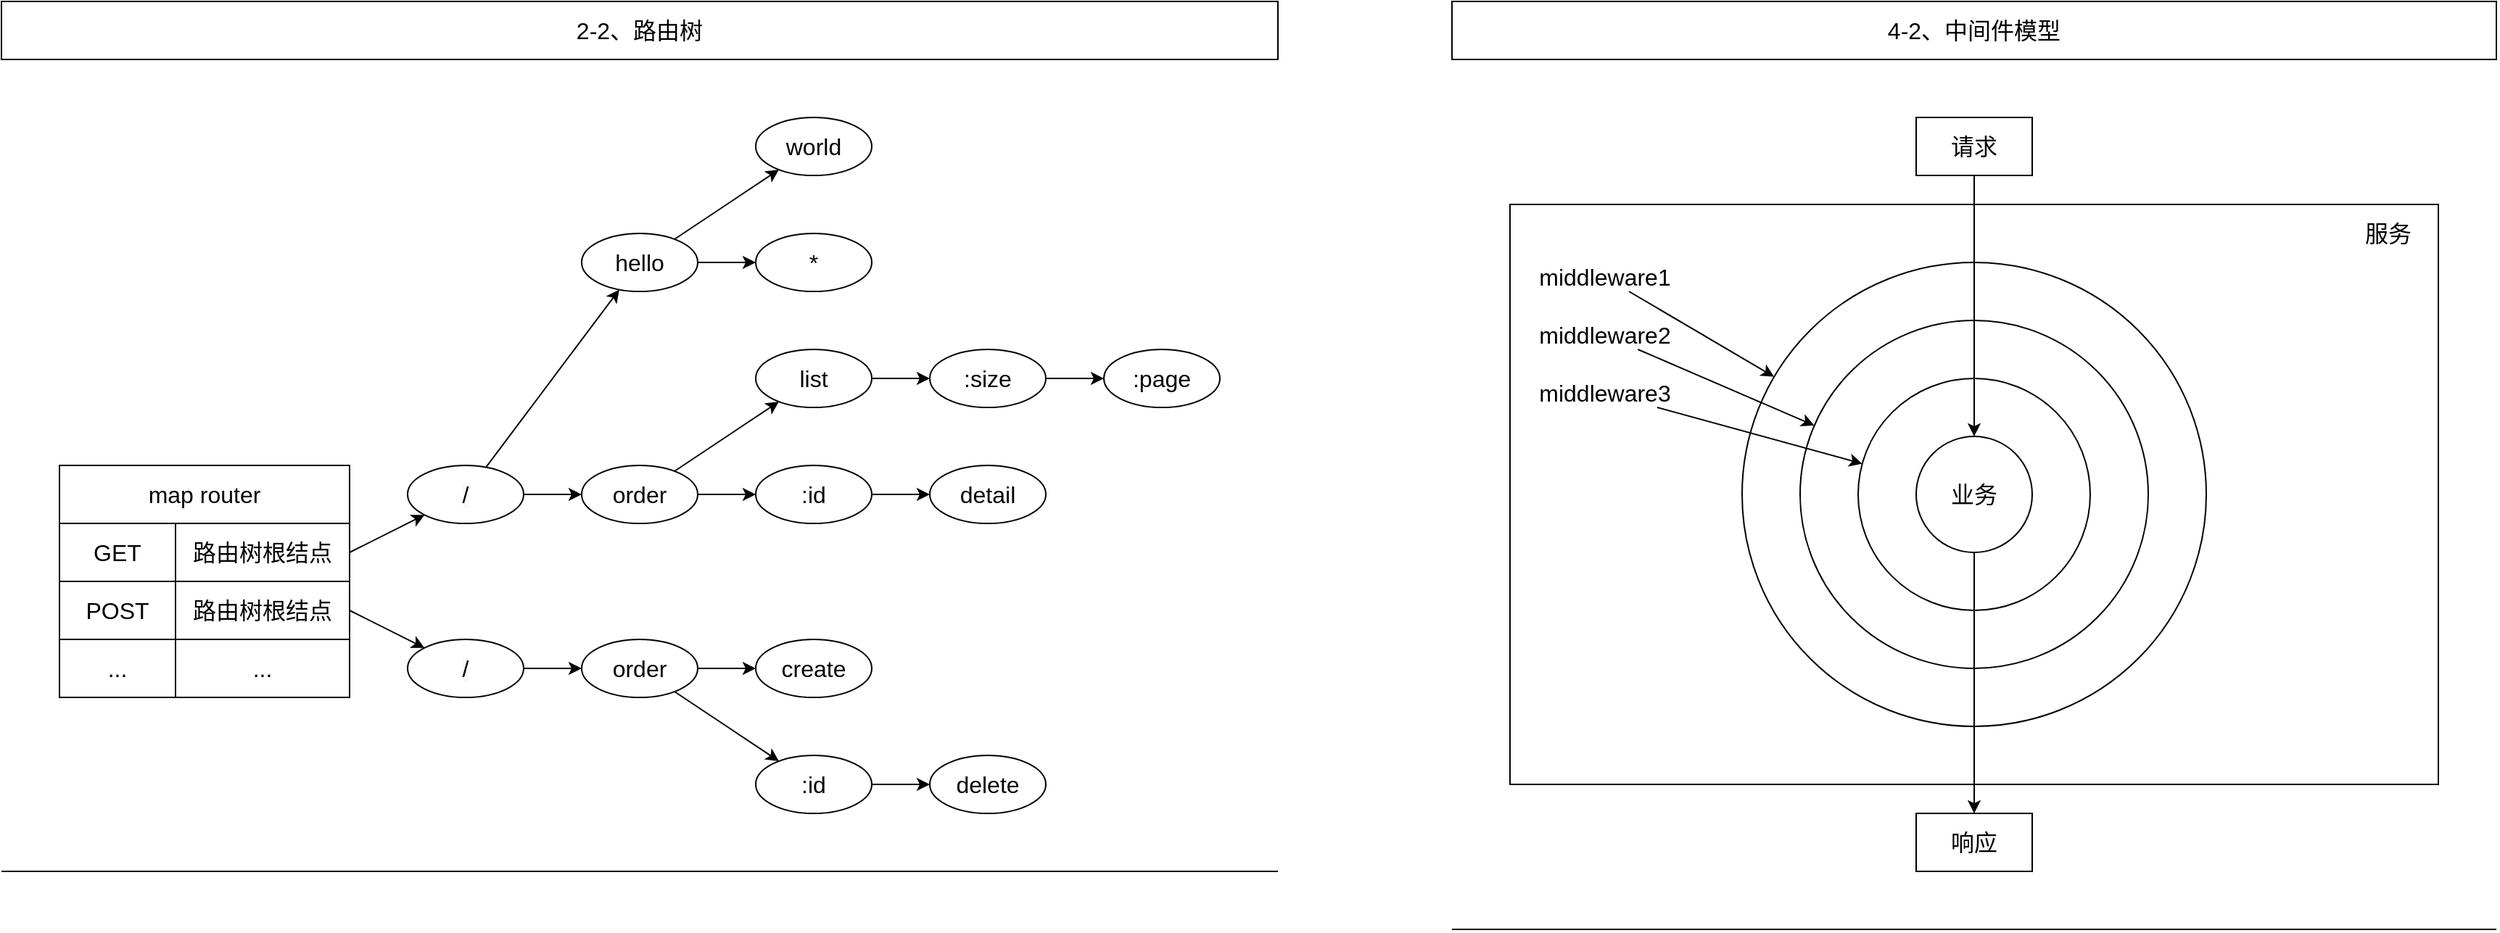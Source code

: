 <mxfile version="17.4.2" type="device"><diagram id="J4UzBChr_bDsvdqqF0fG" name="第 1 页"><mxGraphModel dx="1088" dy="774" grid="1" gridSize="10" guides="0" tooltips="1" connect="1" arrows="0" fold="1" page="0" pageScale="1" pageWidth="827" pageHeight="1169" math="0" shadow="0"><root><mxCell id="0"/><mxCell id="1" parent="0"/><mxCell id="1W6MSUlgWazPPDyhIfLr-2" value="" style="ellipse;whiteSpace=wrap;html=1;aspect=fixed;fillColor=none;" vertex="1" parent="1"><mxGeometry x="1280" y="260" width="160" height="160" as="geometry"/></mxCell><mxCell id="VWuHv6O31881oH3SbBGd-13" value="" style="endArrow=classic;html=1;rounded=0;fontSize=16;fontColor=default;strokeColor=default;" parent="1" source="VWuHv6O31881oH3SbBGd-8" target="1W6MSUlgWazPPDyhIfLr-1" edge="1"><mxGeometry width="50" height="50" relative="1" as="geometry"><mxPoint x="1360" y="20" as="sourcePoint"/><mxPoint x="1180" y="360" as="targetPoint"/></mxGeometry></mxCell><mxCell id="1W6MSUlgWazPPDyhIfLr-3" value="" style="ellipse;whiteSpace=wrap;html=1;aspect=fixed;fillColor=none;" vertex="1" parent="1"><mxGeometry x="1240" y="220" width="240" height="240" as="geometry"/></mxCell><mxCell id="1W6MSUlgWazPPDyhIfLr-4" value="" style="ellipse;whiteSpace=wrap;html=1;aspect=fixed;fillColor=none;" vertex="1" parent="1"><mxGeometry x="1200" y="180" width="320" height="320" as="geometry"/></mxCell><mxCell id="hXRg7SZbFSNFJxO8PYTw-3" value="map router" style="rounded=0;whiteSpace=wrap;html=1;fontSize=16;fontColor=default;strokeColor=default;" parent="1" vertex="1"><mxGeometry x="40" y="320" width="200" height="40" as="geometry"/></mxCell><mxCell id="hXRg7SZbFSNFJxO8PYTw-4" value="GET" style="rounded=0;whiteSpace=wrap;html=1;fontSize=16;fontColor=default;strokeColor=default;" parent="1" vertex="1"><mxGeometry x="40" y="360" width="80" height="40" as="geometry"/></mxCell><mxCell id="hXRg7SZbFSNFJxO8PYTw-5" value="路由树根结点" style="rounded=0;whiteSpace=wrap;html=1;fontSize=16;fontColor=default;strokeColor=default;" parent="1" vertex="1"><mxGeometry x="120" y="360" width="120" height="40" as="geometry"/></mxCell><mxCell id="hXRg7SZbFSNFJxO8PYTw-6" value="POST" style="rounded=0;whiteSpace=wrap;html=1;fontSize=16;fontColor=default;strokeColor=default;" parent="1" vertex="1"><mxGeometry x="40" y="400" width="80" height="40" as="geometry"/></mxCell><mxCell id="hXRg7SZbFSNFJxO8PYTw-7" value="路由树根结点" style="rounded=0;whiteSpace=wrap;html=1;fontSize=16;fontColor=default;strokeColor=default;" parent="1" vertex="1"><mxGeometry x="120" y="400" width="120" height="40" as="geometry"/></mxCell><mxCell id="hXRg7SZbFSNFJxO8PYTw-8" value="..." style="rounded=0;whiteSpace=wrap;html=1;fontSize=16;fontColor=default;strokeColor=default;" parent="1" vertex="1"><mxGeometry x="40" y="440" width="80" height="40" as="geometry"/></mxCell><mxCell id="hXRg7SZbFSNFJxO8PYTw-9" value="..." style="rounded=0;whiteSpace=wrap;html=1;fontSize=16;fontColor=default;strokeColor=default;" parent="1" vertex="1"><mxGeometry x="120" y="440" width="120" height="40" as="geometry"/></mxCell><mxCell id="hXRg7SZbFSNFJxO8PYTw-10" value="&#10;&#10;&lt;span style=&quot;font-family: helvetica; font-size: 16px; font-style: normal; font-weight: 400; letter-spacing: normal; text-align: center; text-indent: 0px; text-transform: none; word-spacing: 0px; background-color: rgb(248, 249, 250); display: inline; float: none;&quot;&gt;/&lt;/span&gt;&#10;&#10;" style="ellipse;whiteSpace=wrap;html=1;fontSize=16;fontColor=default;strokeColor=default;" parent="1" vertex="1"><mxGeometry x="280" y="320" width="80" height="40" as="geometry"/></mxCell><mxCell id="hXRg7SZbFSNFJxO8PYTw-11" value="hello" style="ellipse;whiteSpace=wrap;html=1;fontSize=16;fontColor=default;strokeColor=default;" parent="1" vertex="1"><mxGeometry x="400" y="160" width="80" height="40" as="geometry"/></mxCell><mxCell id="hXRg7SZbFSNFJxO8PYTw-12" value="world" style="ellipse;whiteSpace=wrap;html=1;fontSize=16;fontColor=default;strokeColor=default;" parent="1" vertex="1"><mxGeometry x="520" y="80" width="80" height="40" as="geometry"/></mxCell><mxCell id="hXRg7SZbFSNFJxO8PYTw-13" value="*" style="ellipse;whiteSpace=wrap;html=1;fontSize=16;fontColor=default;strokeColor=default;" parent="1" vertex="1"><mxGeometry x="520" y="160" width="80" height="40" as="geometry"/></mxCell><mxCell id="hXRg7SZbFSNFJxO8PYTw-14" value="order" style="ellipse;whiteSpace=wrap;html=1;fontSize=16;fontColor=default;strokeColor=default;" parent="1" vertex="1"><mxGeometry x="400" y="320" width="80" height="40" as="geometry"/></mxCell><mxCell id="hXRg7SZbFSNFJxO8PYTw-15" value="list" style="ellipse;whiteSpace=wrap;html=1;fontSize=16;fontColor=default;strokeColor=default;" parent="1" vertex="1"><mxGeometry x="520" y="240" width="80" height="40" as="geometry"/></mxCell><mxCell id="hXRg7SZbFSNFJxO8PYTw-16" value=":size" style="ellipse;whiteSpace=wrap;html=1;fontSize=16;fontColor=default;strokeColor=default;" parent="1" vertex="1"><mxGeometry x="640" y="240" width="80" height="40" as="geometry"/></mxCell><mxCell id="hXRg7SZbFSNFJxO8PYTw-17" value=":page" style="ellipse;whiteSpace=wrap;html=1;fontSize=16;fontColor=default;strokeColor=default;" parent="1" vertex="1"><mxGeometry x="760" y="240" width="80" height="40" as="geometry"/></mxCell><mxCell id="hXRg7SZbFSNFJxO8PYTw-18" value=":id" style="ellipse;whiteSpace=wrap;html=1;fontSize=16;fontColor=default;strokeColor=default;" parent="1" vertex="1"><mxGeometry x="520" y="320" width="80" height="40" as="geometry"/></mxCell><mxCell id="hXRg7SZbFSNFJxO8PYTw-19" value="create" style="ellipse;whiteSpace=wrap;html=1;fontSize=16;fontColor=default;strokeColor=default;" parent="1" vertex="1"><mxGeometry x="520" y="440" width="80" height="40" as="geometry"/></mxCell><mxCell id="hXRg7SZbFSNFJxO8PYTw-20" value=":id" style="ellipse;whiteSpace=wrap;html=1;fontSize=16;fontColor=default;strokeColor=default;" parent="1" vertex="1"><mxGeometry x="520" y="520" width="80" height="40" as="geometry"/></mxCell><mxCell id="hXRg7SZbFSNFJxO8PYTw-21" value="order" style="ellipse;whiteSpace=wrap;html=1;fontSize=16;fontColor=default;strokeColor=default;" parent="1" vertex="1"><mxGeometry x="400" y="440" width="80" height="40" as="geometry"/></mxCell><mxCell id="hXRg7SZbFSNFJxO8PYTw-22" value="" style="endArrow=classic;html=1;rounded=0;fontSize=16;fontColor=default;strokeColor=default;" parent="1" source="hXRg7SZbFSNFJxO8PYTw-21" target="hXRg7SZbFSNFJxO8PYTw-19" edge="1"><mxGeometry width="50" height="50" relative="1" as="geometry"><mxPoint x="510" y="230" as="sourcePoint"/><mxPoint x="560" y="180" as="targetPoint"/></mxGeometry></mxCell><mxCell id="hXRg7SZbFSNFJxO8PYTw-23" value="" style="endArrow=classic;html=1;rounded=0;fontSize=16;fontColor=default;strokeColor=default;" parent="1" source="hXRg7SZbFSNFJxO8PYTw-21" target="hXRg7SZbFSNFJxO8PYTw-20" edge="1"><mxGeometry width="50" height="50" relative="1" as="geometry"><mxPoint x="488.546" y="454.657" as="sourcePoint"/><mxPoint x="551.539" y="445.494" as="targetPoint"/></mxGeometry></mxCell><mxCell id="hXRg7SZbFSNFJxO8PYTw-26" value="" style="endArrow=classic;html=1;rounded=0;exitX=1;exitY=0.5;exitDx=0;exitDy=0;fontSize=16;fontColor=default;strokeColor=default;" parent="1" source="hXRg7SZbFSNFJxO8PYTw-5" target="hXRg7SZbFSNFJxO8PYTw-10" edge="1"><mxGeometry width="50" height="50" relative="1" as="geometry"><mxPoint x="320" y="420" as="sourcePoint"/><mxPoint x="312.989" y="420.004" as="targetPoint"/></mxGeometry></mxCell><mxCell id="hXRg7SZbFSNFJxO8PYTw-29" value="" style="endArrow=classic;html=1;rounded=0;fontSize=16;fontColor=default;strokeColor=default;" parent="1" source="hXRg7SZbFSNFJxO8PYTw-10" target="hXRg7SZbFSNFJxO8PYTw-11" edge="1"><mxGeometry width="50" height="50" relative="1" as="geometry"><mxPoint x="488.546" y="694.657" as="sourcePoint"/><mxPoint x="551.539" y="685.494" as="targetPoint"/></mxGeometry></mxCell><mxCell id="hXRg7SZbFSNFJxO8PYTw-30" value="" style="endArrow=classic;html=1;rounded=0;fontSize=16;fontColor=default;strokeColor=default;" parent="1" source="hXRg7SZbFSNFJxO8PYTw-10" target="hXRg7SZbFSNFJxO8PYTw-14" edge="1"><mxGeometry width="50" height="50" relative="1" as="geometry"><mxPoint x="347.889" y="452.111" as="sourcePoint"/><mxPoint x="460" y="470" as="targetPoint"/></mxGeometry></mxCell><mxCell id="hXRg7SZbFSNFJxO8PYTw-31" value="" style="endArrow=classic;html=1;rounded=0;fontSize=16;fontColor=default;strokeColor=default;" parent="1" source="hXRg7SZbFSNFJxO8PYTw-14" target="hXRg7SZbFSNFJxO8PYTw-15" edge="1"><mxGeometry width="50" height="50" relative="1" as="geometry"><mxPoint x="319.437" y="323.541" as="sourcePoint"/><mxPoint x="390.608" y="356.434" as="targetPoint"/></mxGeometry></mxCell><mxCell id="hXRg7SZbFSNFJxO8PYTw-32" value="" style="endArrow=classic;html=1;rounded=0;fontSize=16;fontColor=default;strokeColor=default;" parent="1" source="hXRg7SZbFSNFJxO8PYTw-14" target="hXRg7SZbFSNFJxO8PYTw-18" edge="1"><mxGeometry width="50" height="50" relative="1" as="geometry"><mxPoint x="458.231" y="375.882" as="sourcePoint"/><mxPoint x="511.769" y="384.118" as="targetPoint"/></mxGeometry></mxCell><mxCell id="hXRg7SZbFSNFJxO8PYTw-33" value="" style="endArrow=classic;html=1;rounded=0;fontSize=16;fontColor=default;strokeColor=default;" parent="1" source="hXRg7SZbFSNFJxO8PYTw-15" target="hXRg7SZbFSNFJxO8PYTw-16" edge="1"><mxGeometry width="50" height="50" relative="1" as="geometry"><mxPoint x="405.224" y="305.522" as="sourcePoint"/><mxPoint x="484.776" y="354.478" as="targetPoint"/></mxGeometry></mxCell><mxCell id="hXRg7SZbFSNFJxO8PYTw-34" value="" style="endArrow=classic;html=1;rounded=0;fontSize=16;fontColor=default;strokeColor=default;" parent="1" source="hXRg7SZbFSNFJxO8PYTw-16" target="hXRg7SZbFSNFJxO8PYTw-17" edge="1"><mxGeometry width="50" height="50" relative="1" as="geometry"><mxPoint x="550" y="310" as="sourcePoint"/><mxPoint x="600" y="310" as="targetPoint"/></mxGeometry></mxCell><mxCell id="hXRg7SZbFSNFJxO8PYTw-35" value="" style="endArrow=classic;html=1;rounded=0;fontSize=16;fontColor=default;strokeColor=default;" parent="1" source="hXRg7SZbFSNFJxO8PYTw-11" target="hXRg7SZbFSNFJxO8PYTw-12" edge="1"><mxGeometry width="50" height="50" relative="1" as="geometry"><mxPoint x="347.889" y="292.111" as="sourcePoint"/><mxPoint x="392.111" y="247.889" as="targetPoint"/></mxGeometry></mxCell><mxCell id="hXRg7SZbFSNFJxO8PYTw-36" value="" style="endArrow=classic;html=1;rounded=0;fontSize=16;fontColor=default;strokeColor=default;" parent="1" source="hXRg7SZbFSNFJxO8PYTw-11" target="hXRg7SZbFSNFJxO8PYTw-13" edge="1"><mxGeometry width="50" height="50" relative="1" as="geometry"><mxPoint x="445.777" y="221.056" as="sourcePoint"/><mxPoint x="530" y="240" as="targetPoint"/></mxGeometry></mxCell><mxCell id="hXRg7SZbFSNFJxO8PYTw-37" value="detail" style="ellipse;whiteSpace=wrap;html=1;fontSize=16;fontColor=default;strokeColor=default;" parent="1" vertex="1"><mxGeometry x="640" y="320" width="80" height="40" as="geometry"/></mxCell><mxCell id="hXRg7SZbFSNFJxO8PYTw-38" value="" style="endArrow=classic;html=1;rounded=0;fontSize=16;fontColor=default;strokeColor=default;" parent="1" source="hXRg7SZbFSNFJxO8PYTw-18" target="hXRg7SZbFSNFJxO8PYTw-37" edge="1"><mxGeometry width="50" height="50" relative="1" as="geometry"><mxPoint x="550" y="310" as="sourcePoint"/><mxPoint x="600" y="310" as="targetPoint"/></mxGeometry></mxCell><mxCell id="hXRg7SZbFSNFJxO8PYTw-39" value="" style="endArrow=classic;html=1;rounded=0;fontSize=16;fontColor=default;strokeColor=default;" parent="1" source="hXRg7SZbFSNFJxO8PYTw-40" target="hXRg7SZbFSNFJxO8PYTw-21" edge="1"><mxGeometry width="50" height="50" relative="1" as="geometry"><mxPoint x="400" y="320" as="sourcePoint"/><mxPoint x="604.776" y="354.478" as="targetPoint"/></mxGeometry></mxCell><mxCell id="hXRg7SZbFSNFJxO8PYTw-40" value="&#10;&#10;&lt;span style=&quot;font-family: helvetica; font-size: 16px; font-style: normal; font-weight: 400; letter-spacing: normal; text-align: center; text-indent: 0px; text-transform: none; word-spacing: 0px; background-color: rgb(248, 249, 250); display: inline; float: none;&quot;&gt;/&lt;/span&gt;&#10;&#10;" style="ellipse;whiteSpace=wrap;html=1;fontSize=16;fontColor=default;strokeColor=default;" parent="1" vertex="1"><mxGeometry x="280" y="440" width="80" height="40" as="geometry"/></mxCell><mxCell id="hXRg7SZbFSNFJxO8PYTw-41" value="" style="endArrow=classic;html=1;rounded=0;exitX=1;exitY=0.5;exitDx=0;exitDy=0;fontSize=16;fontColor=default;strokeColor=default;" parent="1" source="hXRg7SZbFSNFJxO8PYTw-7" target="hXRg7SZbFSNFJxO8PYTw-40" edge="1"><mxGeometry width="50" height="50" relative="1" as="geometry"><mxPoint x="250" y="390" as="sourcePoint"/><mxPoint x="330" y="390" as="targetPoint"/></mxGeometry></mxCell><mxCell id="hXRg7SZbFSNFJxO8PYTw-42" value="delete" style="ellipse;whiteSpace=wrap;html=1;fontSize=16;fontColor=default;strokeColor=default;" parent="1" vertex="1"><mxGeometry x="640" y="520" width="80" height="40" as="geometry"/></mxCell><mxCell id="hXRg7SZbFSNFJxO8PYTw-43" value="" style="endArrow=classic;html=1;rounded=0;fontSize=16;fontColor=default;strokeColor=default;" parent="1" source="hXRg7SZbFSNFJxO8PYTw-20" target="hXRg7SZbFSNFJxO8PYTw-42" edge="1"><mxGeometry width="50" height="50" relative="1" as="geometry"><mxPoint x="448.546" y="494.657" as="sourcePoint"/><mxPoint x="511.539" y="485.494" as="targetPoint"/></mxGeometry></mxCell><mxCell id="VWuHv6O31881oH3SbBGd-1" value="2-2、路由树" style="rounded=0;whiteSpace=wrap;html=1;fontSize=16;fontColor=default;strokeColor=default;" parent="1" vertex="1"><mxGeometry width="880" height="40" as="geometry"/></mxCell><mxCell id="VWuHv6O31881oH3SbBGd-3" value="" style="endArrow=none;html=1;rounded=0;fontSize=16;fontColor=default;strokeColor=default;" parent="1" edge="1"><mxGeometry width="50" height="50" relative="1" as="geometry"><mxPoint y="600" as="sourcePoint"/><mxPoint x="880" y="600" as="targetPoint"/><Array as="points"><mxPoint y="600"/></Array></mxGeometry></mxCell><mxCell id="VWuHv6O31881oH3SbBGd-4" value="4-2、中间件模型" style="rounded=0;whiteSpace=wrap;html=1;fontSize=16;fontColor=default;strokeColor=default;" parent="1" vertex="1"><mxGeometry x="1000" width="720" height="40" as="geometry"/></mxCell><mxCell id="VWuHv6O31881oH3SbBGd-8" value="请求" style="rounded=0;whiteSpace=wrap;html=1;fontSize=16;fontColor=default;strokeColor=default;fillColor=none;" parent="1" vertex="1"><mxGeometry x="1320" y="80" width="80" height="40" as="geometry"/></mxCell><mxCell id="VWuHv6O31881oH3SbBGd-9" value="响应" style="rounded=0;whiteSpace=wrap;html=1;fontSize=16;fontColor=default;strokeColor=default;fillColor=none;" parent="1" vertex="1"><mxGeometry x="1320" y="560" width="80" height="40" as="geometry"/></mxCell><mxCell id="VWuHv6O31881oH3SbBGd-14" value="" style="endArrow=classic;html=1;rounded=0;fontSize=16;fontColor=default;strokeColor=default;" parent="1" source="1W6MSUlgWazPPDyhIfLr-5" target="1W6MSUlgWazPPDyhIfLr-4" edge="1"><mxGeometry width="50" height="50" relative="1" as="geometry"><mxPoint x="1130" y="-10" as="sourcePoint"/><mxPoint x="1670" y="44" as="targetPoint"/></mxGeometry></mxCell><mxCell id="1W6MSUlgWazPPDyhIfLr-1" value="&lt;span style=&quot;font-size: 16px&quot;&gt;业务&lt;/span&gt;" style="ellipse;whiteSpace=wrap;html=1;aspect=fixed;fillColor=none;" vertex="1" parent="1"><mxGeometry x="1320" y="300" width="80" height="80" as="geometry"/></mxCell><mxCell id="1W6MSUlgWazPPDyhIfLr-5" value="&lt;span style=&quot;font-size: 16px&quot;&gt;middleware1&lt;/span&gt;" style="text;html=1;align=center;verticalAlign=middle;resizable=0;points=[];autosize=1;strokeColor=none;fillColor=none;" vertex="1" parent="1"><mxGeometry x="1050" y="180" width="110" height="20" as="geometry"/></mxCell><mxCell id="1W6MSUlgWazPPDyhIfLr-6" value="&lt;span style=&quot;font-size: 16px&quot;&gt;middleware2&lt;/span&gt;" style="text;html=1;align=center;verticalAlign=middle;resizable=0;points=[];autosize=1;strokeColor=none;fillColor=none;" vertex="1" parent="1"><mxGeometry x="1050" y="220" width="110" height="20" as="geometry"/></mxCell><mxCell id="1W6MSUlgWazPPDyhIfLr-7" value="&lt;span style=&quot;font-size: 16px&quot;&gt;middleware3&lt;/span&gt;" style="text;html=1;align=center;verticalAlign=middle;resizable=0;points=[];autosize=1;strokeColor=none;fillColor=none;" vertex="1" parent="1"><mxGeometry x="1050" y="260" width="110" height="20" as="geometry"/></mxCell><mxCell id="1W6MSUlgWazPPDyhIfLr-8" value="" style="endArrow=classic;html=1;rounded=0;fontSize=16;fontColor=default;strokeColor=default;" edge="1" parent="1" source="1W6MSUlgWazPPDyhIfLr-6" target="1W6MSUlgWazPPDyhIfLr-3"><mxGeometry width="50" height="50" relative="1" as="geometry"><mxPoint x="1608" y="210" as="sourcePoint"/><mxPoint x="1600" y="320" as="targetPoint"/></mxGeometry></mxCell><mxCell id="1W6MSUlgWazPPDyhIfLr-9" value="" style="endArrow=classic;html=1;rounded=0;fontSize=16;fontColor=default;strokeColor=default;" edge="1" parent="1" source="1W6MSUlgWazPPDyhIfLr-7" target="1W6MSUlgWazPPDyhIfLr-2"><mxGeometry width="50" height="50" relative="1" as="geometry"><mxPoint x="1601.818" y="250" as="sourcePoint"/><mxPoint x="1480.185" y="302.469" as="targetPoint"/></mxGeometry></mxCell><mxCell id="1W6MSUlgWazPPDyhIfLr-10" value="" style="endArrow=classic;html=1;rounded=0;fontSize=16;fontColor=default;strokeColor=default;" edge="1" parent="1" source="1W6MSUlgWazPPDyhIfLr-1" target="VWuHv6O31881oH3SbBGd-9"><mxGeometry width="50" height="50" relative="1" as="geometry"><mxPoint x="1460" y="344.293" as="sourcePoint"/><mxPoint x="1660.102" y="330.0" as="targetPoint"/></mxGeometry></mxCell><mxCell id="VWuHv6O31881oH3SbBGd-11" value="" style="rounded=0;whiteSpace=wrap;html=1;fontSize=16;fontColor=default;strokeColor=default;fillColor=none;" parent="1" vertex="1"><mxGeometry x="1040" y="140" width="640" height="400" as="geometry"/></mxCell><mxCell id="1W6MSUlgWazPPDyhIfLr-12" value="&lt;span style=&quot;font-size: 16px&quot;&gt;服务&lt;/span&gt;" style="text;html=1;align=center;verticalAlign=middle;resizable=0;points=[];autosize=1;strokeColor=none;fillColor=none;" vertex="1" parent="1"><mxGeometry x="1620" y="150" width="50" height="20" as="geometry"/></mxCell><mxCell id="1W6MSUlgWazPPDyhIfLr-13" value="" style="endArrow=none;html=1;rounded=0;fontSize=16;fontColor=default;strokeColor=default;" edge="1" parent="1"><mxGeometry width="50" height="50" relative="1" as="geometry"><mxPoint x="1000" y="640" as="sourcePoint"/><mxPoint x="1720" y="640" as="targetPoint"/><Array as="points"><mxPoint x="1000" y="640"/></Array></mxGeometry></mxCell></root></mxGraphModel></diagram></mxfile>
